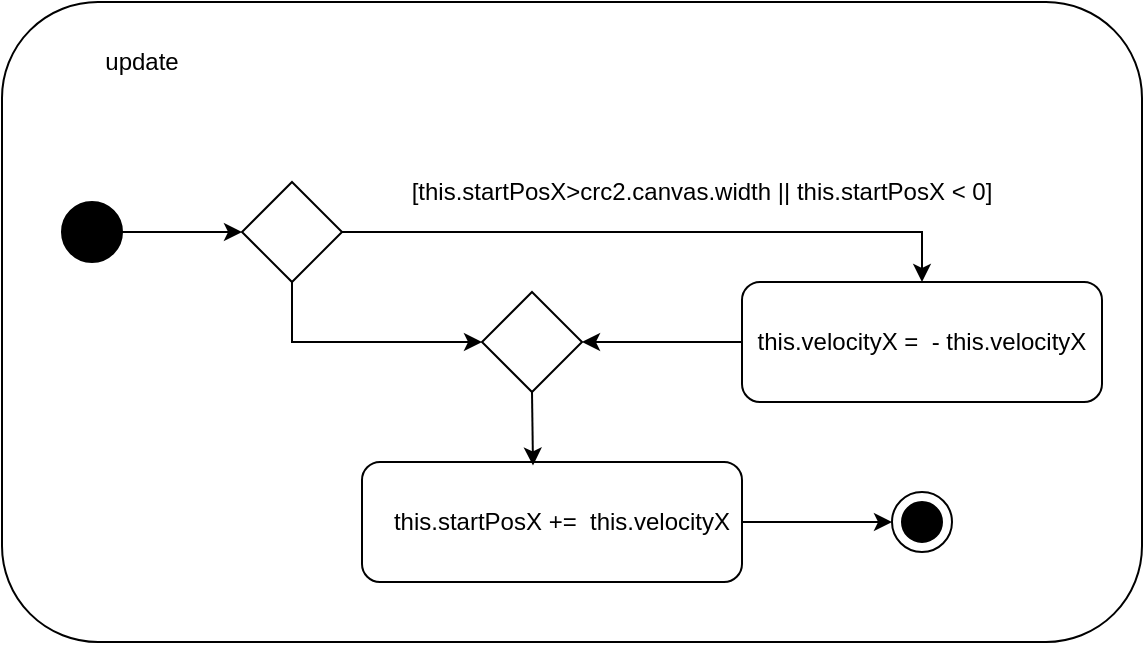<mxfile version="14.5.1" type="device"><diagram id="FpicmBA8nAs9JLmUmjSk" name="Seite-1"><mxGraphModel dx="1024" dy="592" grid="1" gridSize="10" guides="1" tooltips="1" connect="1" arrows="1" fold="1" page="1" pageScale="1" pageWidth="1654" pageHeight="1169" math="0" shadow="0"><root><mxCell id="0"/><mxCell id="1" parent="0"/><mxCell id="OQSnEQMKbbLcLyFQkYxx-19" value="" style="rounded=1;whiteSpace=wrap;html=1;" parent="1" vertex="1"><mxGeometry x="50" y="140" width="570" height="320" as="geometry"/></mxCell><mxCell id="OQSnEQMKbbLcLyFQkYxx-1" value="update" style="text;html=1;strokeColor=none;fillColor=none;align=center;verticalAlign=middle;whiteSpace=wrap;rounded=0;" parent="1" vertex="1"><mxGeometry x="100" y="160" width="40" height="20" as="geometry"/></mxCell><mxCell id="OQSnEQMKbbLcLyFQkYxx-4" style="edgeStyle=orthogonalEdgeStyle;rounded=0;orthogonalLoop=1;jettySize=auto;html=1;exitX=1;exitY=0.5;exitDx=0;exitDy=0;entryX=0;entryY=0.5;entryDx=0;entryDy=0;" parent="1" source="OQSnEQMKbbLcLyFQkYxx-2" target="OQSnEQMKbbLcLyFQkYxx-3" edge="1"><mxGeometry relative="1" as="geometry"/></mxCell><mxCell id="OQSnEQMKbbLcLyFQkYxx-2" value="" style="ellipse;whiteSpace=wrap;html=1;aspect=fixed;fillColor=#000000;" parent="1" vertex="1"><mxGeometry x="80" y="240" width="30" height="30" as="geometry"/></mxCell><mxCell id="OQSnEQMKbbLcLyFQkYxx-7" style="edgeStyle=orthogonalEdgeStyle;rounded=0;orthogonalLoop=1;jettySize=auto;html=1;exitX=1;exitY=0.5;exitDx=0;exitDy=0;entryX=0.5;entryY=0;entryDx=0;entryDy=0;" parent="1" source="OQSnEQMKbbLcLyFQkYxx-3" target="OQSnEQMKbbLcLyFQkYxx-5" edge="1"><mxGeometry relative="1" as="geometry"/></mxCell><mxCell id="OQSnEQMKbbLcLyFQkYxx-14" style="edgeStyle=orthogonalEdgeStyle;rounded=0;orthogonalLoop=1;jettySize=auto;html=1;exitX=0.5;exitY=1;exitDx=0;exitDy=0;entryX=0;entryY=0.5;entryDx=0;entryDy=0;" parent="1" source="OQSnEQMKbbLcLyFQkYxx-3" target="OQSnEQMKbbLcLyFQkYxx-12" edge="1"><mxGeometry relative="1" as="geometry"/></mxCell><mxCell id="OQSnEQMKbbLcLyFQkYxx-3" value="" style="rhombus;whiteSpace=wrap;html=1;fillColor=#FFFFFF;" parent="1" vertex="1"><mxGeometry x="170" y="230" width="50" height="50" as="geometry"/></mxCell><mxCell id="Ylv8oBHxLJWcfOxqMcl6-1" style="edgeStyle=orthogonalEdgeStyle;rounded=0;orthogonalLoop=1;jettySize=auto;html=1;exitX=0;exitY=0.5;exitDx=0;exitDy=0;entryX=1;entryY=0.5;entryDx=0;entryDy=0;" edge="1" parent="1" source="OQSnEQMKbbLcLyFQkYxx-5" target="OQSnEQMKbbLcLyFQkYxx-12"><mxGeometry relative="1" as="geometry"/></mxCell><mxCell id="OQSnEQMKbbLcLyFQkYxx-5" value="" style="rounded=1;whiteSpace=wrap;html=1;fillColor=#FFFFFF;" parent="1" vertex="1"><mxGeometry x="420" y="280" width="180" height="60" as="geometry"/></mxCell><mxCell id="OQSnEQMKbbLcLyFQkYxx-6" value="[this.startPosX&amp;gt;crc2.canvas.width || this.startPosX &amp;lt; 0]" style="text;html=1;strokeColor=none;fillColor=none;align=center;verticalAlign=middle;whiteSpace=wrap;rounded=0;" parent="1" vertex="1"><mxGeometry x="220" y="210" width="360" height="50" as="geometry"/></mxCell><mxCell id="OQSnEQMKbbLcLyFQkYxx-8" value="this.velocityX =&amp;nbsp; - this.velocityX" style="text;html=1;strokeColor=none;fillColor=none;align=center;verticalAlign=middle;whiteSpace=wrap;rounded=0;" parent="1" vertex="1"><mxGeometry x="425" y="290" width="170" height="40" as="geometry"/></mxCell><mxCell id="OQSnEQMKbbLcLyFQkYxx-9" value="" style="rounded=1;whiteSpace=wrap;html=1;fillColor=#FFFFFF;" parent="1" vertex="1"><mxGeometry x="230" y="370" width="190" height="60" as="geometry"/></mxCell><mxCell id="OQSnEQMKbbLcLyFQkYxx-17" style="edgeStyle=orthogonalEdgeStyle;rounded=0;orthogonalLoop=1;jettySize=auto;html=1;exitX=1;exitY=0.5;exitDx=0;exitDy=0;" parent="1" source="OQSnEQMKbbLcLyFQkYxx-10" target="OQSnEQMKbbLcLyFQkYxx-16" edge="1"><mxGeometry relative="1" as="geometry"/></mxCell><mxCell id="OQSnEQMKbbLcLyFQkYxx-10" value="this.startPosX +=&amp;nbsp; this.velocityX" style="text;html=1;strokeColor=none;fillColor=none;align=center;verticalAlign=middle;whiteSpace=wrap;rounded=0;" parent="1" vertex="1"><mxGeometry x="240" y="390" width="180" height="20" as="geometry"/></mxCell><mxCell id="OQSnEQMKbbLcLyFQkYxx-15" style="edgeStyle=orthogonalEdgeStyle;rounded=0;orthogonalLoop=1;jettySize=auto;html=1;exitX=0.5;exitY=1;exitDx=0;exitDy=0;entryX=0.45;entryY=0.029;entryDx=0;entryDy=0;entryPerimeter=0;" parent="1" source="OQSnEQMKbbLcLyFQkYxx-12" target="OQSnEQMKbbLcLyFQkYxx-9" edge="1"><mxGeometry relative="1" as="geometry"/></mxCell><mxCell id="OQSnEQMKbbLcLyFQkYxx-12" value="" style="rhombus;whiteSpace=wrap;html=1;fillColor=#FFFFFF;" parent="1" vertex="1"><mxGeometry x="290" y="285" width="50" height="50" as="geometry"/></mxCell><mxCell id="OQSnEQMKbbLcLyFQkYxx-16" value="" style="ellipse;whiteSpace=wrap;html=1;aspect=fixed;fillColor=#FFFFFF;" parent="1" vertex="1"><mxGeometry x="495" y="385" width="30" height="30" as="geometry"/></mxCell><mxCell id="OQSnEQMKbbLcLyFQkYxx-18" value="" style="ellipse;whiteSpace=wrap;html=1;aspect=fixed;fillColor=#000000;" parent="1" vertex="1"><mxGeometry x="500" y="390" width="20" height="20" as="geometry"/></mxCell></root></mxGraphModel></diagram></mxfile>